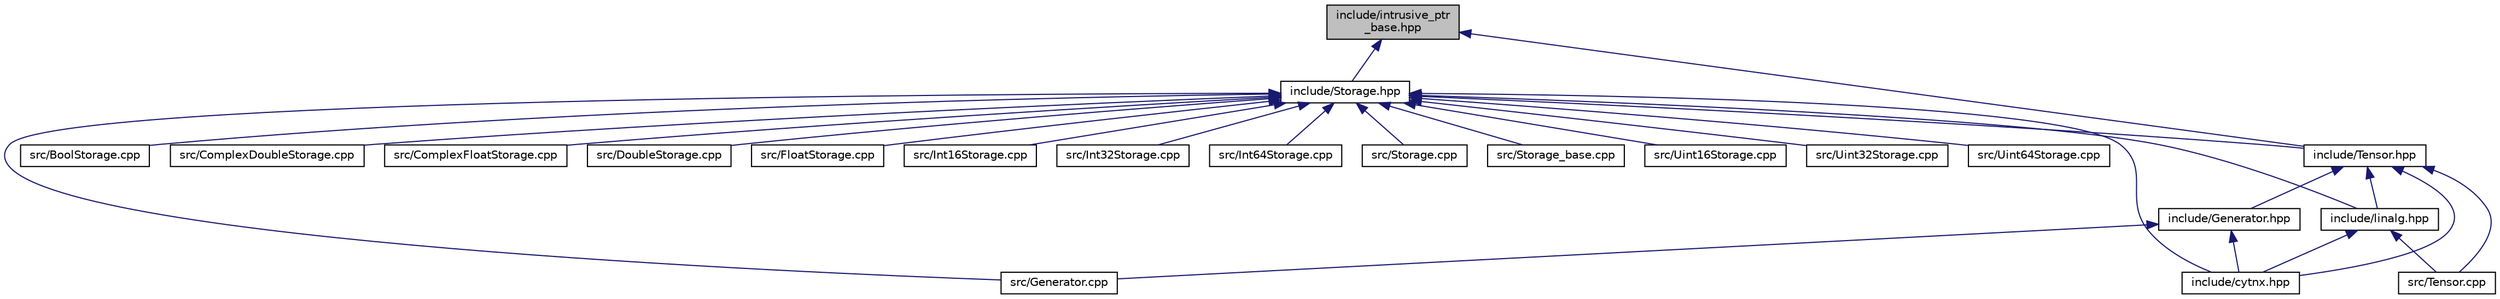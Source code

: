 digraph "include/intrusive_ptr_base.hpp"
{
  edge [fontname="Helvetica",fontsize="10",labelfontname="Helvetica",labelfontsize="10"];
  node [fontname="Helvetica",fontsize="10",shape=record];
  Node6 [label="include/intrusive_ptr\l_base.hpp",height=0.2,width=0.4,color="black", fillcolor="grey75", style="filled", fontcolor="black"];
  Node6 -> Node7 [dir="back",color="midnightblue",fontsize="10",style="solid",fontname="Helvetica"];
  Node7 [label="include/Storage.hpp",height=0.2,width=0.4,color="black", fillcolor="white", style="filled",URL="$Storage_8hpp.html"];
  Node7 -> Node8 [dir="back",color="midnightblue",fontsize="10",style="solid",fontname="Helvetica"];
  Node8 [label="include/cytnx.hpp",height=0.2,width=0.4,color="black", fillcolor="white", style="filled",URL="$cytnx_8hpp.html"];
  Node7 -> Node9 [dir="back",color="midnightblue",fontsize="10",style="solid",fontname="Helvetica"];
  Node9 [label="include/Tensor.hpp",height=0.2,width=0.4,color="black", fillcolor="white", style="filled",URL="$Tensor_8hpp.html"];
  Node9 -> Node8 [dir="back",color="midnightblue",fontsize="10",style="solid",fontname="Helvetica"];
  Node9 -> Node10 [dir="back",color="midnightblue",fontsize="10",style="solid",fontname="Helvetica"];
  Node10 [label="include/Generator.hpp",height=0.2,width=0.4,color="black", fillcolor="white", style="filled",URL="$Generator_8hpp.html"];
  Node10 -> Node8 [dir="back",color="midnightblue",fontsize="10",style="solid",fontname="Helvetica"];
  Node10 -> Node11 [dir="back",color="midnightblue",fontsize="10",style="solid",fontname="Helvetica"];
  Node11 [label="src/Generator.cpp",height=0.2,width=0.4,color="black", fillcolor="white", style="filled",URL="$Generator_8cpp.html"];
  Node9 -> Node12 [dir="back",color="midnightblue",fontsize="10",style="solid",fontname="Helvetica"];
  Node12 [label="include/linalg.hpp",height=0.2,width=0.4,color="black", fillcolor="white", style="filled",URL="$linalg_8hpp.html"];
  Node12 -> Node8 [dir="back",color="midnightblue",fontsize="10",style="solid",fontname="Helvetica"];
  Node12 -> Node13 [dir="back",color="midnightblue",fontsize="10",style="solid",fontname="Helvetica"];
  Node13 [label="src/Tensor.cpp",height=0.2,width=0.4,color="black", fillcolor="white", style="filled",URL="$Tensor_8cpp.html"];
  Node9 -> Node13 [dir="back",color="midnightblue",fontsize="10",style="solid",fontname="Helvetica"];
  Node7 -> Node12 [dir="back",color="midnightblue",fontsize="10",style="solid",fontname="Helvetica"];
  Node7 -> Node14 [dir="back",color="midnightblue",fontsize="10",style="solid",fontname="Helvetica"];
  Node14 [label="src/BoolStorage.cpp",height=0.2,width=0.4,color="black", fillcolor="white", style="filled",URL="$BoolStorage_8cpp.html"];
  Node7 -> Node15 [dir="back",color="midnightblue",fontsize="10",style="solid",fontname="Helvetica"];
  Node15 [label="src/ComplexDoubleStorage.cpp",height=0.2,width=0.4,color="black", fillcolor="white", style="filled",URL="$ComplexDoubleStorage_8cpp.html"];
  Node7 -> Node16 [dir="back",color="midnightblue",fontsize="10",style="solid",fontname="Helvetica"];
  Node16 [label="src/ComplexFloatStorage.cpp",height=0.2,width=0.4,color="black", fillcolor="white", style="filled",URL="$ComplexFloatStorage_8cpp.html"];
  Node7 -> Node17 [dir="back",color="midnightblue",fontsize="10",style="solid",fontname="Helvetica"];
  Node17 [label="src/DoubleStorage.cpp",height=0.2,width=0.4,color="black", fillcolor="white", style="filled",URL="$DoubleStorage_8cpp.html"];
  Node7 -> Node18 [dir="back",color="midnightblue",fontsize="10",style="solid",fontname="Helvetica"];
  Node18 [label="src/FloatStorage.cpp",height=0.2,width=0.4,color="black", fillcolor="white", style="filled",URL="$FloatStorage_8cpp.html"];
  Node7 -> Node11 [dir="back",color="midnightblue",fontsize="10",style="solid",fontname="Helvetica"];
  Node7 -> Node19 [dir="back",color="midnightblue",fontsize="10",style="solid",fontname="Helvetica"];
  Node19 [label="src/Int16Storage.cpp",height=0.2,width=0.4,color="black", fillcolor="white", style="filled",URL="$Int16Storage_8cpp.html"];
  Node7 -> Node20 [dir="back",color="midnightblue",fontsize="10",style="solid",fontname="Helvetica"];
  Node20 [label="src/Int32Storage.cpp",height=0.2,width=0.4,color="black", fillcolor="white", style="filled",URL="$Int32Storage_8cpp.html"];
  Node7 -> Node21 [dir="back",color="midnightblue",fontsize="10",style="solid",fontname="Helvetica"];
  Node21 [label="src/Int64Storage.cpp",height=0.2,width=0.4,color="black", fillcolor="white", style="filled",URL="$Int64Storage_8cpp.html"];
  Node7 -> Node22 [dir="back",color="midnightblue",fontsize="10",style="solid",fontname="Helvetica"];
  Node22 [label="src/Storage.cpp",height=0.2,width=0.4,color="black", fillcolor="white", style="filled",URL="$Storage_8cpp.html"];
  Node7 -> Node23 [dir="back",color="midnightblue",fontsize="10",style="solid",fontname="Helvetica"];
  Node23 [label="src/Storage_base.cpp",height=0.2,width=0.4,color="black", fillcolor="white", style="filled",URL="$Storage__base_8cpp.html"];
  Node7 -> Node24 [dir="back",color="midnightblue",fontsize="10",style="solid",fontname="Helvetica"];
  Node24 [label="src/Uint16Storage.cpp",height=0.2,width=0.4,color="black", fillcolor="white", style="filled",URL="$Uint16Storage_8cpp.html"];
  Node7 -> Node25 [dir="back",color="midnightblue",fontsize="10",style="solid",fontname="Helvetica"];
  Node25 [label="src/Uint32Storage.cpp",height=0.2,width=0.4,color="black", fillcolor="white", style="filled",URL="$Uint32Storage_8cpp.html"];
  Node7 -> Node26 [dir="back",color="midnightblue",fontsize="10",style="solid",fontname="Helvetica"];
  Node26 [label="src/Uint64Storage.cpp",height=0.2,width=0.4,color="black", fillcolor="white", style="filled",URL="$Uint64Storage_8cpp.html"];
  Node6 -> Node9 [dir="back",color="midnightblue",fontsize="10",style="solid",fontname="Helvetica"];
}
